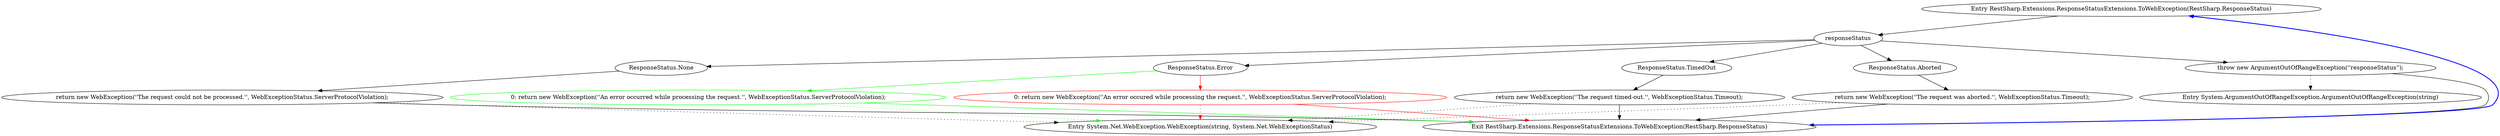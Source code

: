 digraph  {
n0 [cluster="RestSharp.Extensions.ResponseStatusExtensions.ToWebException(RestSharp.ResponseStatus)", label="Entry RestSharp.Extensions.ResponseStatusExtensions.ToWebException(RestSharp.ResponseStatus)", span="13-13"];
n1 [cluster="RestSharp.Extensions.ResponseStatusExtensions.ToWebException(RestSharp.ResponseStatus)", label=responseStatus, span="15-15"];
n2 [cluster="RestSharp.Extensions.ResponseStatusExtensions.ToWebException(RestSharp.ResponseStatus)", label="ResponseStatus.None", span="17-17"];
n4 [cluster="RestSharp.Extensions.ResponseStatusExtensions.ToWebException(RestSharp.ResponseStatus)", label="ResponseStatus.Error", span="19-19"];
n6 [cluster="RestSharp.Extensions.ResponseStatusExtensions.ToWebException(RestSharp.ResponseStatus)", label="ResponseStatus.TimedOut", span="21-21"];
n8 [cluster="RestSharp.Extensions.ResponseStatusExtensions.ToWebException(RestSharp.ResponseStatus)", label="ResponseStatus.Aborted", span="23-23"];
n10 [cluster="RestSharp.Extensions.ResponseStatusExtensions.ToWebException(RestSharp.ResponseStatus)", label="throw new ArgumentOutOfRangeException(''responseStatus'');", span="26-26"];
n3 [cluster="RestSharp.Extensions.ResponseStatusExtensions.ToWebException(RestSharp.ResponseStatus)", label="return new WebException(''The request could not be processed.'', WebExceptionStatus.ServerProtocolViolation);", span="18-18"];
n11 [cluster="RestSharp.Extensions.ResponseStatusExtensions.ToWebException(RestSharp.ResponseStatus)", label="Exit RestSharp.Extensions.ResponseStatusExtensions.ToWebException(RestSharp.ResponseStatus)", span="13-13"];
n12 [cluster="System.Net.WebException.WebException(string, System.Net.WebExceptionStatus)", label="Entry System.Net.WebException.WebException(string, System.Net.WebExceptionStatus)", span="0-0"];
n5 [cluster="RestSharp.Extensions.ResponseStatusExtensions.ToWebException(RestSharp.ResponseStatus)", color=red, community=0, label="0: return new WebException(''An error occured while processing the request.'', WebExceptionStatus.ServerProtocolViolation);", span="20-20"];
d5 [cluster="RestSharp.Extensions.ResponseStatusExtensions.ToWebException(RestSharp.ResponseStatus)", color=green, community=0, label="0: return new WebException(''An error occurred while processing the request.'', WebExceptionStatus.ServerProtocolViolation);", span="20-20"];
n7 [cluster="RestSharp.Extensions.ResponseStatusExtensions.ToWebException(RestSharp.ResponseStatus)", label="return new WebException(''The request timed-out.'', WebExceptionStatus.Timeout);", span="22-22"];
n9 [cluster="RestSharp.Extensions.ResponseStatusExtensions.ToWebException(RestSharp.ResponseStatus)", label="return new WebException(''The request was aborted.'', WebExceptionStatus.Timeout);", span="24-24"];
n13 [cluster="System.ArgumentOutOfRangeException.ArgumentOutOfRangeException(string)", label="Entry System.ArgumentOutOfRangeException.ArgumentOutOfRangeException(string)", span="0-0"];
n0 -> n1  [key=0, style=solid];
n1 -> n2  [key=0, style=solid];
n1 -> n4  [key=0, style=solid];
n1 -> n6  [key=0, style=solid];
n1 -> n8  [key=0, style=solid];
n1 -> n10  [key=0, style=solid];
n2 -> n3  [key=0, style=solid];
n4 -> n5  [color=red, key=0, style=solid];
n4 -> d5  [color=green, key=0, style=solid];
n6 -> n7  [key=0, style=solid];
n8 -> n9  [key=0, style=solid];
n10 -> n11  [key=0, style=solid];
n10 -> n13  [key=2, style=dotted];
n3 -> n11  [key=0, style=solid];
n3 -> n12  [key=2, style=dotted];
n11 -> n0  [color=blue, key=0, style=bold];
n5 -> n11  [color=red, key=0, style=solid];
n5 -> n12  [color=red, key=2, style=dotted];
d5 -> n11  [color=green, key=0, style=solid];
d5 -> n12  [color=green, key=2, style=dotted];
n7 -> n11  [key=0, style=solid];
n7 -> n12  [key=2, style=dotted];
n9 -> n11  [key=0, style=solid];
n9 -> n12  [key=2, style=dotted];
}
